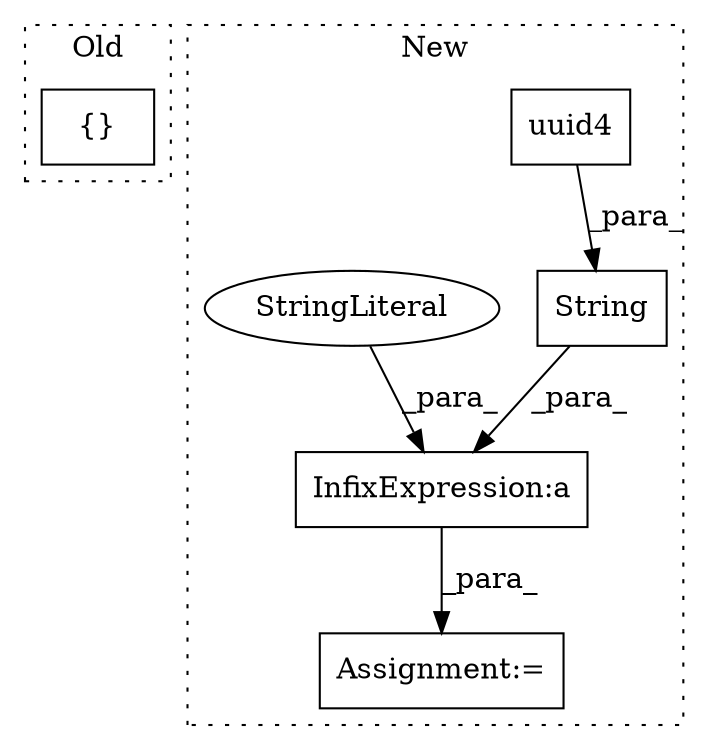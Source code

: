 digraph G {
subgraph cluster0 {
1 [label="{}" a="4" s="5981,6006" l="1,1" shape="box"];
label = "Old";
style="dotted";
}
subgraph cluster1 {
2 [label="uuid4" a="32" s="6448" l="7" shape="box"];
3 [label="String" a="32" s="6436,6455" l="7,1" shape="box"];
4 [label="Assignment:=" a="7" s="6418" l="1" shape="box"];
5 [label="InfixExpression:a" a="27" s="6433" l="3" shape="box"];
6 [label="StringLiteral" a="45" s="6421" l="12" shape="ellipse"];
label = "New";
style="dotted";
}
2 -> 3 [label="_para_"];
3 -> 5 [label="_para_"];
5 -> 4 [label="_para_"];
6 -> 5 [label="_para_"];
}